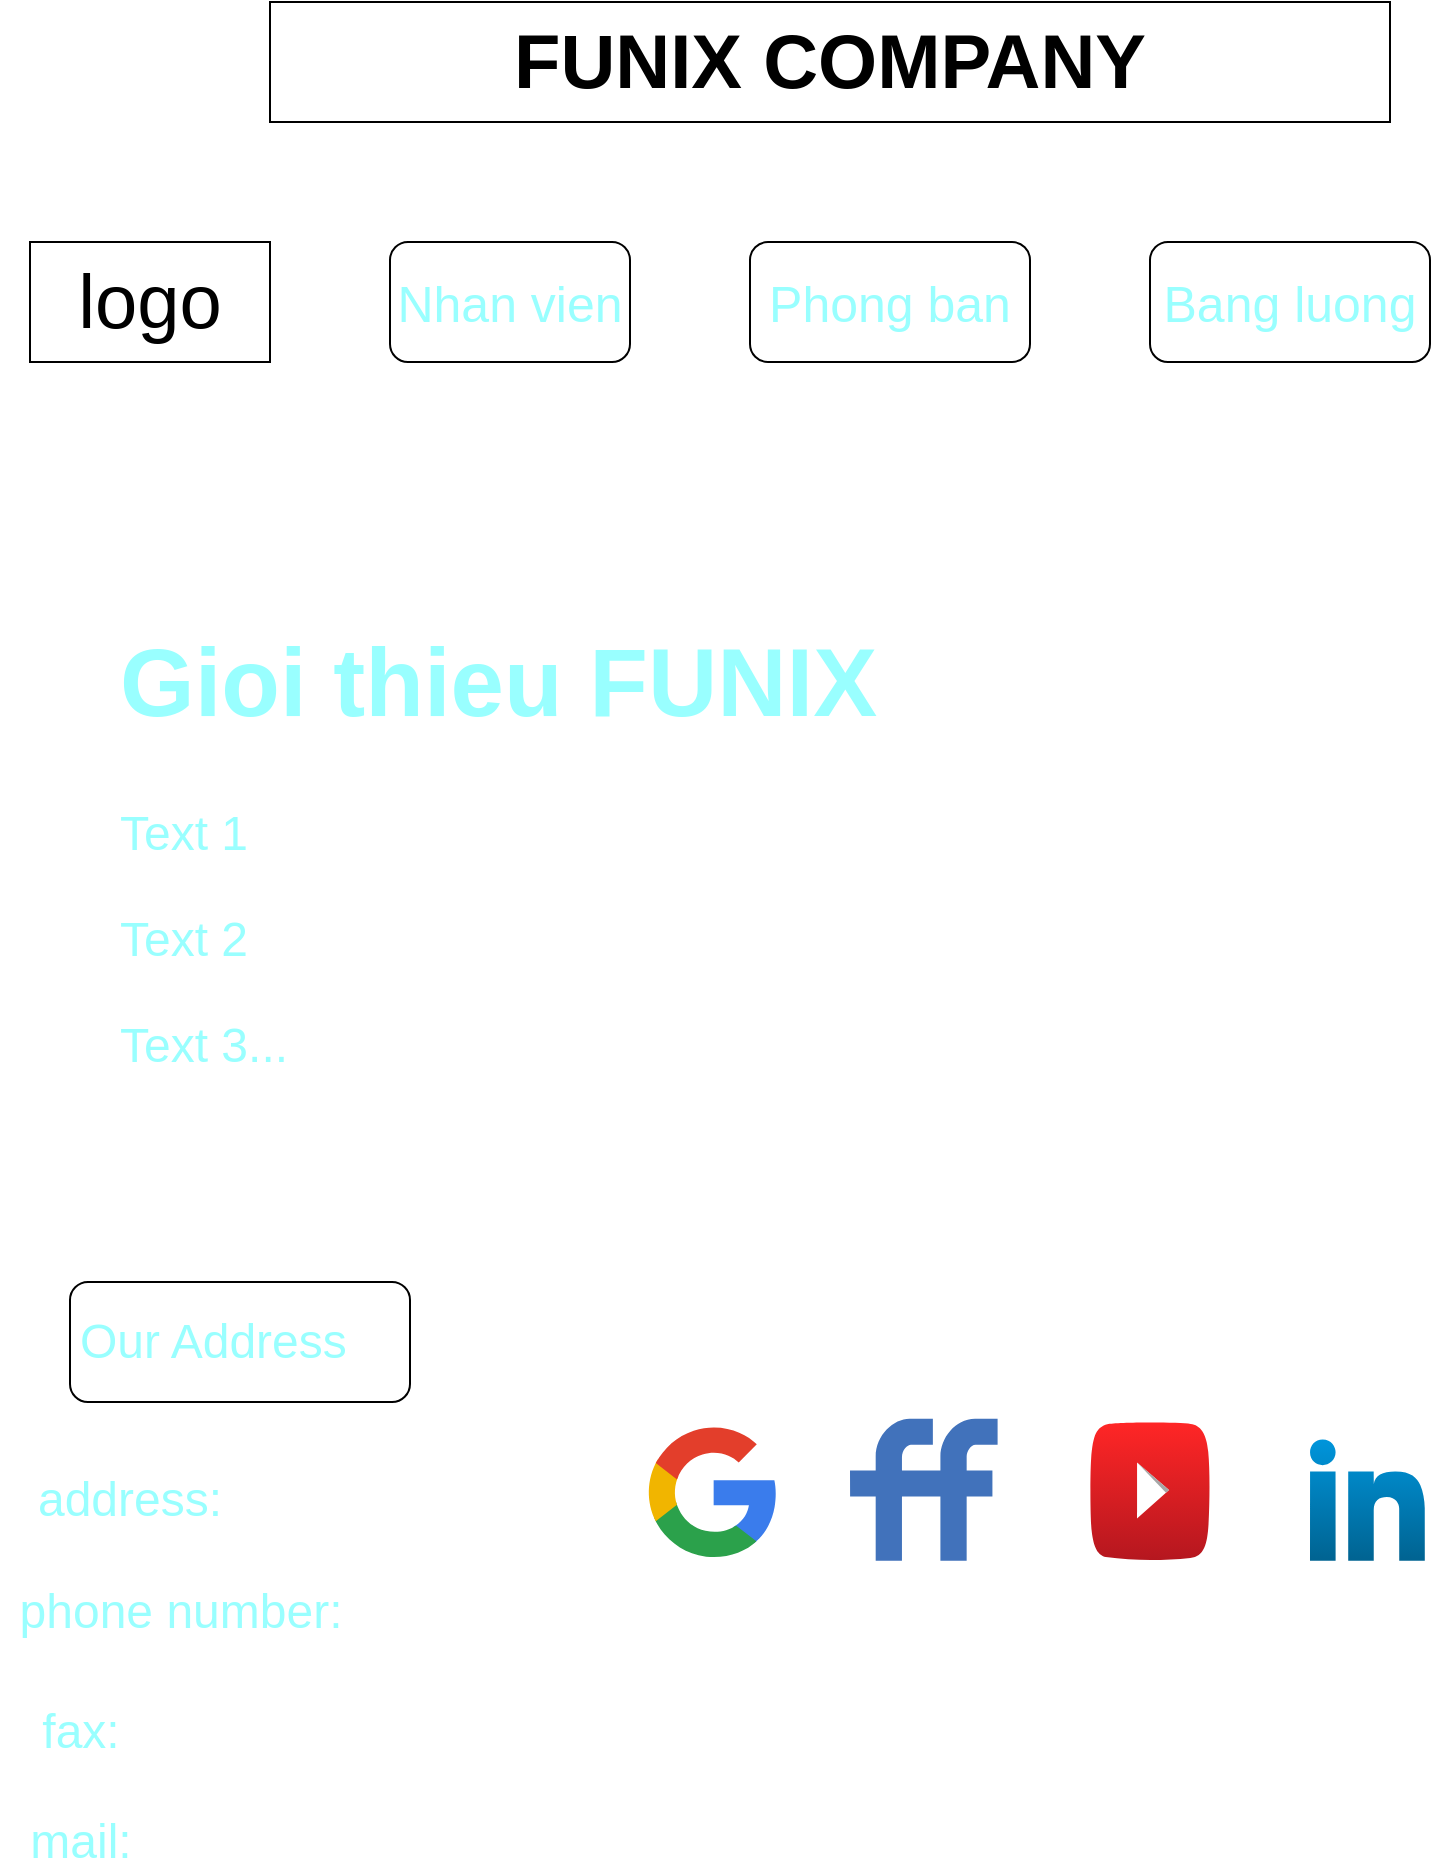 <mxfile>
    <diagram id="vCiOJYhpJCHS9LeYzo8w" name="Page-1">
        <mxGraphModel dx="1011" dy="589" grid="1" gridSize="10" guides="1" tooltips="1" connect="1" arrows="1" fold="1" page="1" pageScale="1" pageWidth="827" pageHeight="1169" math="0" shadow="0">
            <root>
                <mxCell id="0"/>
                <mxCell id="1" parent="0"/>
                <mxCell id="2" value="&lt;b&gt;&lt;font style=&quot;font-size: 38px&quot;&gt;FUNIX COMPANY&lt;/font&gt;&lt;/b&gt;" style="rounded=0;whiteSpace=wrap;html=1;" vertex="1" parent="1">
                    <mxGeometry x="160" y="20" width="560" height="60" as="geometry"/>
                </mxCell>
                <mxCell id="3" value="logo" style="rounded=0;whiteSpace=wrap;html=1;fontSize=38;" vertex="1" parent="1">
                    <mxGeometry x="40" y="140" width="120" height="60" as="geometry"/>
                </mxCell>
                <mxCell id="14" value="Nhan vien" style="rounded=1;whiteSpace=wrap;html=1;fontSize=25;fontColor=#99FFFF;" vertex="1" parent="1">
                    <mxGeometry x="220" y="140" width="120" height="60" as="geometry"/>
                </mxCell>
                <mxCell id="15" value="Phong ban" style="rounded=1;whiteSpace=wrap;html=1;fontSize=25;fontColor=#99FFFF;" vertex="1" parent="1">
                    <mxGeometry x="400" y="140" width="140" height="60" as="geometry"/>
                </mxCell>
                <mxCell id="16" value="Bang luong" style="rounded=1;whiteSpace=wrap;html=1;fontSize=25;fontColor=#99FFFF;" vertex="1" parent="1">
                    <mxGeometry x="600" y="140" width="140" height="60" as="geometry"/>
                </mxCell>
                <mxCell id="18" value="&lt;h1&gt;Gioi thieu FUNIX&lt;/h1&gt;&lt;p&gt;Text 1&lt;/p&gt;&lt;p&gt;Text 2&amp;nbsp;&lt;/p&gt;&lt;p&gt;Text 3...&lt;/p&gt;" style="text;html=1;strokeColor=none;fillColor=none;spacing=5;spacingTop=-20;whiteSpace=wrap;overflow=hidden;rounded=0;fontSize=24;fontColor=#99FFFF;" vertex="1" parent="1">
                    <mxGeometry x="80" y="310" width="640" height="260" as="geometry"/>
                </mxCell>
                <mxCell id="21" value="" style="dashed=0;outlineConnect=0;html=1;align=center;labelPosition=center;verticalLabelPosition=bottom;verticalAlign=top;shape=mxgraph.weblogos.google;fontSize=24;fontColor=#99FFFF;" vertex="1" parent="1">
                    <mxGeometry x="348" y="730" width="65.2" height="69.4" as="geometry"/>
                </mxCell>
                <mxCell id="22" value="" style="dashed=0;outlineConnect=0;html=1;align=center;labelPosition=center;verticalLabelPosition=bottom;verticalAlign=top;shape=mxgraph.weblogos.friendfeed;fillColor=#4172BB;fontSize=24;fontColor=#99FFFF;" vertex="1" parent="1">
                    <mxGeometry x="450" y="728.4" width="73.8" height="71" as="geometry"/>
                </mxCell>
                <mxCell id="24" value="" style="dashed=0;outlineConnect=0;html=1;align=center;labelPosition=center;verticalLabelPosition=bottom;verticalAlign=top;shape=mxgraph.weblogos.youtube_2;fillColor=#FF2626;gradientColor=#B5171F;fontSize=24;fontColor=#99FFFF;" vertex="1" parent="1">
                    <mxGeometry x="570" y="730" width="60" height="69.4" as="geometry"/>
                </mxCell>
                <mxCell id="26" value="" style="dashed=0;outlineConnect=0;html=1;align=center;labelPosition=center;verticalLabelPosition=bottom;verticalAlign=top;shape=mxgraph.weblogos.linkedin;fillColor=#0095DB;gradientColor=#006391;fontSize=24;fontColor=#99FFFF;" vertex="1" parent="1">
                    <mxGeometry x="680" y="738.8" width="57.4" height="60.6" as="geometry"/>
                </mxCell>
                <mxCell id="27" value="Our Address&lt;span style=&quot;white-space: pre&quot;&gt;&#9;&lt;/span&gt;" style="rounded=1;whiteSpace=wrap;html=1;fontSize=24;fontColor=#99FFFF;" vertex="1" parent="1">
                    <mxGeometry x="60" y="660" width="170" height="60" as="geometry"/>
                </mxCell>
                <mxCell id="35" value="address:" style="text;html=1;strokeColor=none;fillColor=none;align=center;verticalAlign=middle;whiteSpace=wrap;rounded=0;fontSize=24;fontColor=#99FFFF;" vertex="1" parent="1">
                    <mxGeometry x="60" y="754.1" width="60" height="30" as="geometry"/>
                </mxCell>
                <mxCell id="36" value="phone number:" style="text;html=1;align=center;verticalAlign=middle;resizable=0;points=[];autosize=1;strokeColor=none;fillColor=none;fontSize=24;fontColor=#99FFFF;" vertex="1" parent="1">
                    <mxGeometry x="25" y="810" width="180" height="30" as="geometry"/>
                </mxCell>
                <mxCell id="37" value="fax:" style="text;html=1;align=center;verticalAlign=middle;resizable=0;points=[];autosize=1;strokeColor=none;fillColor=none;fontSize=24;fontColor=#99FFFF;" vertex="1" parent="1">
                    <mxGeometry x="40" y="870" width="50" height="30" as="geometry"/>
                </mxCell>
                <mxCell id="38" value="mail:" style="text;html=1;align=center;verticalAlign=middle;resizable=0;points=[];autosize=1;strokeColor=none;fillColor=none;fontSize=24;fontColor=#99FFFF;" vertex="1" parent="1">
                    <mxGeometry x="30" y="925" width="70" height="30" as="geometry"/>
                </mxCell>
            </root>
        </mxGraphModel>
    </diagram>
</mxfile>
